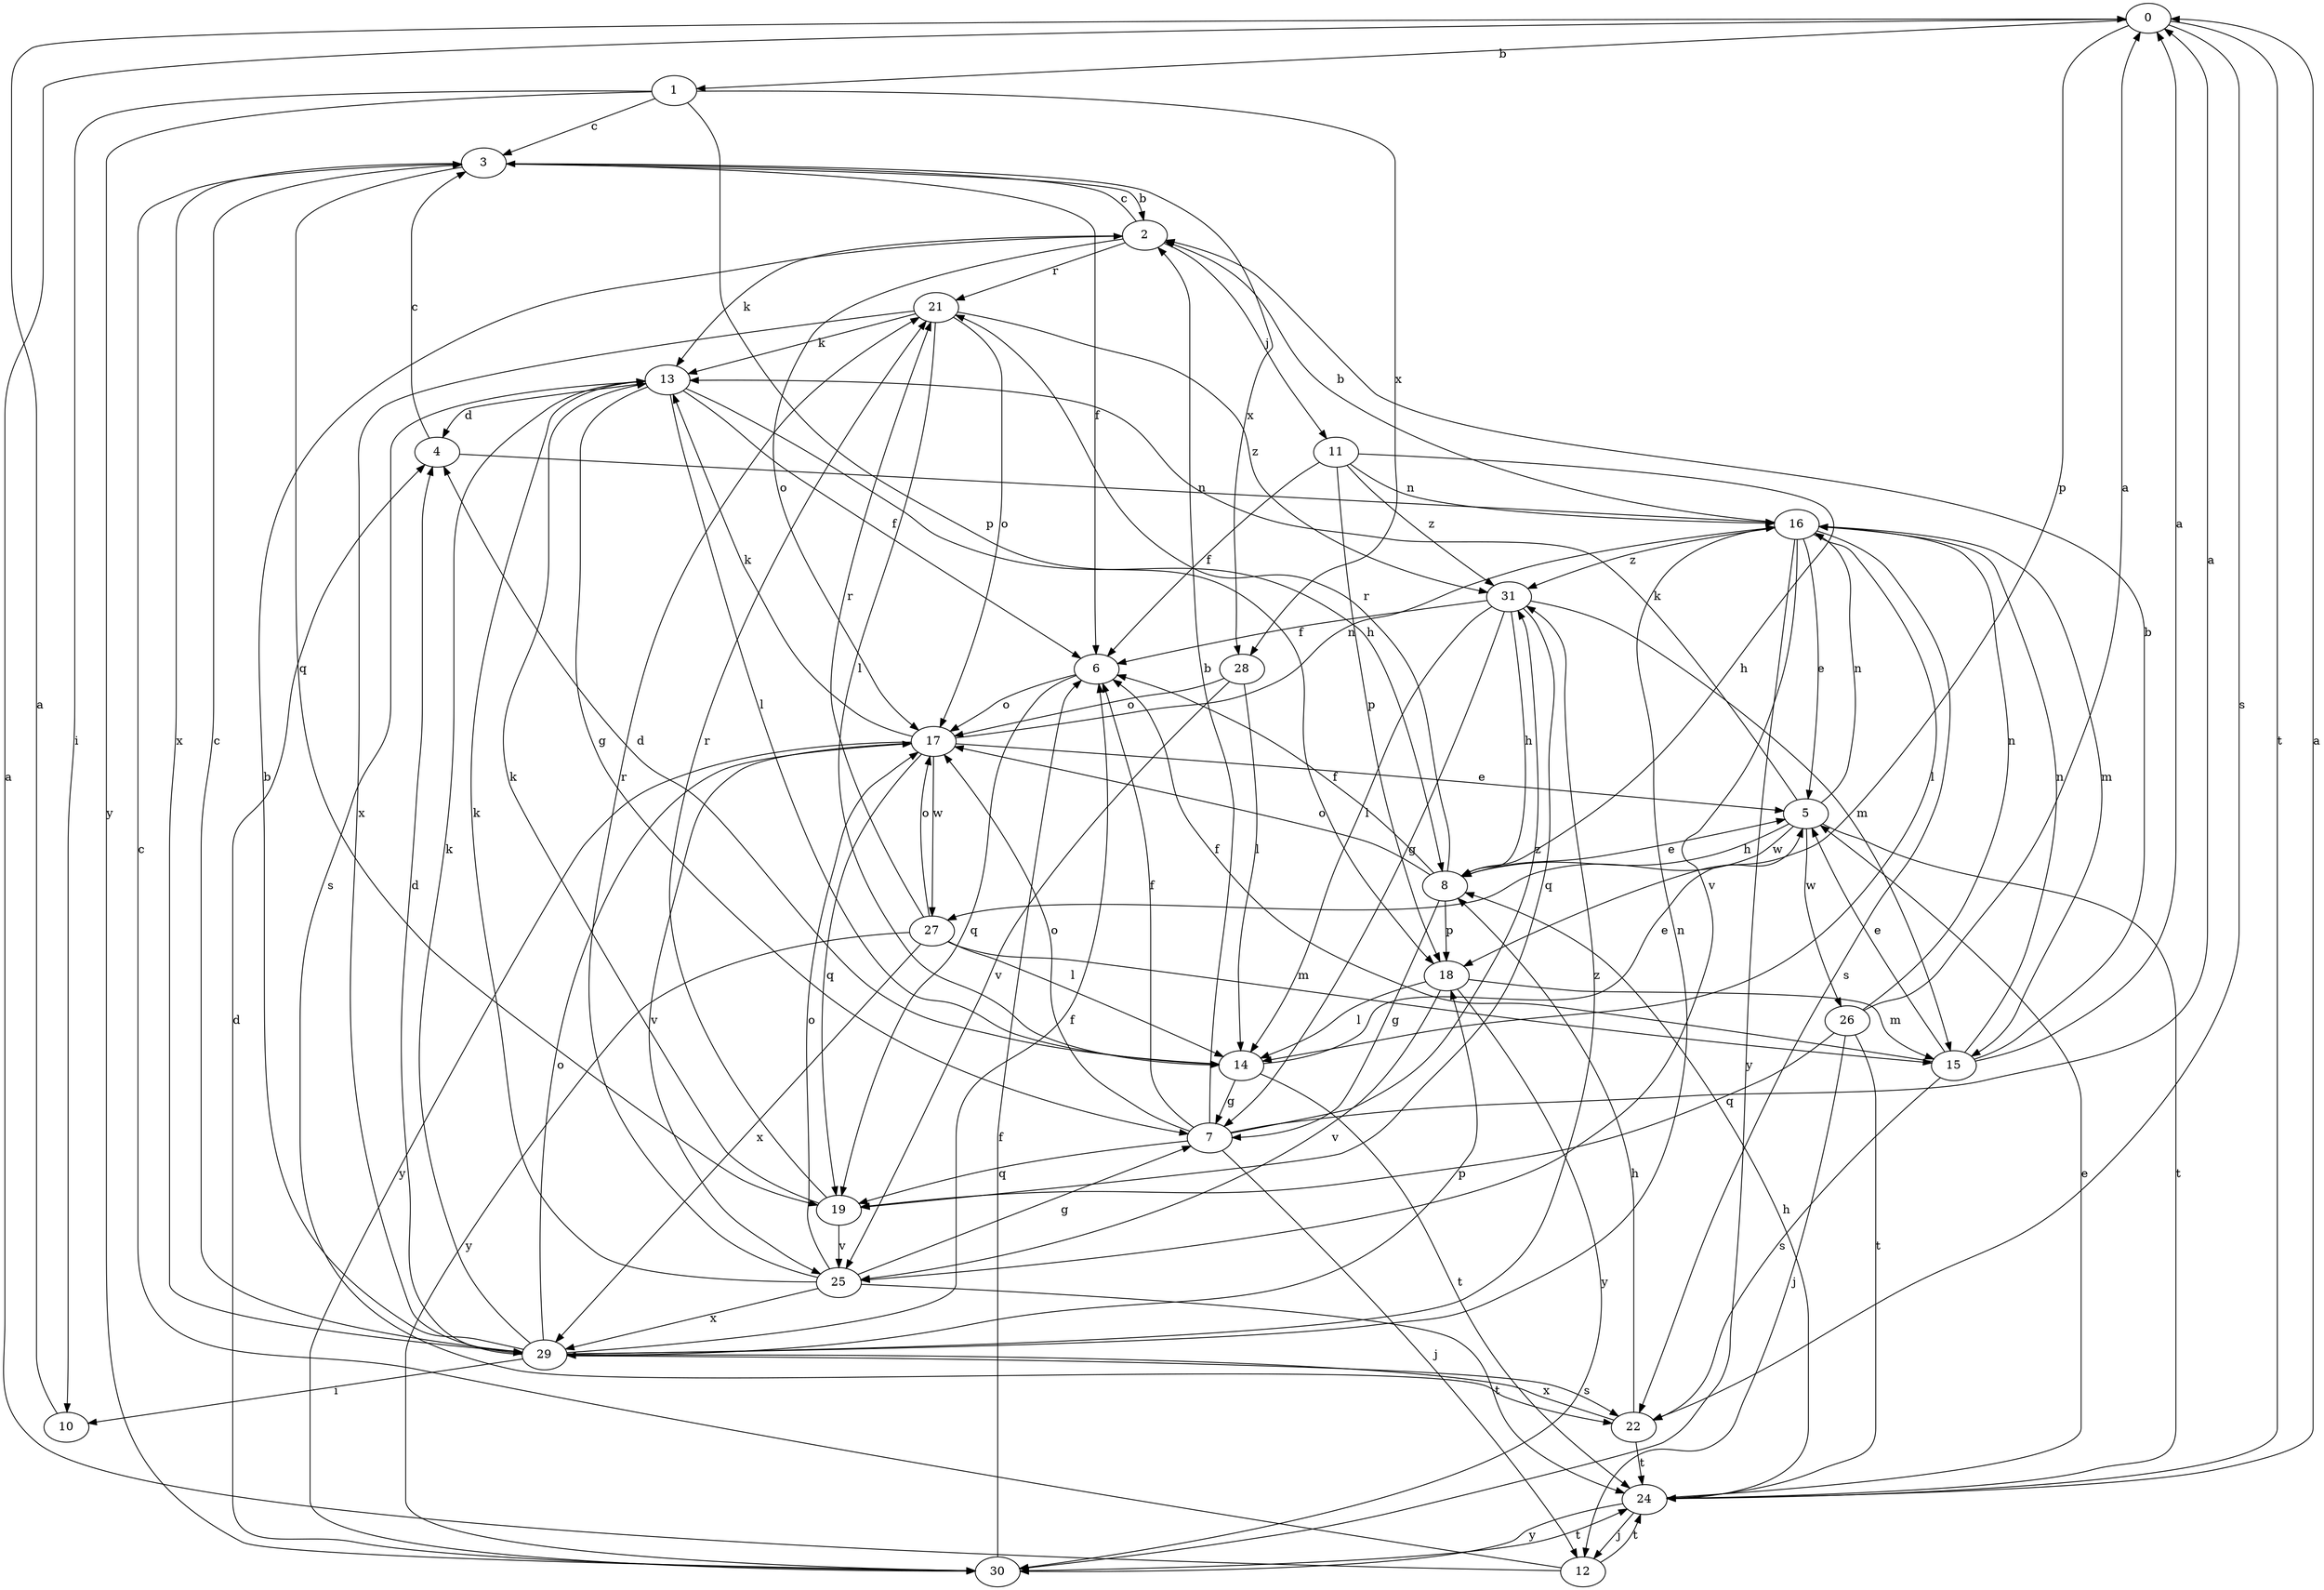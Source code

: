 strict digraph  {
0;
1;
2;
3;
4;
5;
6;
7;
8;
10;
11;
12;
13;
14;
15;
16;
17;
18;
19;
21;
22;
24;
25;
26;
27;
28;
29;
30;
31;
0 -> 1  [label=b];
0 -> 18  [label=p];
0 -> 22  [label=s];
0 -> 24  [label=t];
1 -> 3  [label=c];
1 -> 10  [label=i];
1 -> 18  [label=p];
1 -> 28  [label=x];
1 -> 30  [label=y];
2 -> 3  [label=c];
2 -> 11  [label=j];
2 -> 13  [label=k];
2 -> 17  [label=o];
2 -> 21  [label=r];
3 -> 2  [label=b];
3 -> 6  [label=f];
3 -> 19  [label=q];
3 -> 28  [label=x];
3 -> 29  [label=x];
4 -> 3  [label=c];
4 -> 16  [label=n];
5 -> 8  [label=h];
5 -> 13  [label=k];
5 -> 16  [label=n];
5 -> 24  [label=t];
5 -> 26  [label=w];
5 -> 27  [label=w];
6 -> 17  [label=o];
6 -> 19  [label=q];
7 -> 0  [label=a];
7 -> 2  [label=b];
7 -> 6  [label=f];
7 -> 12  [label=j];
7 -> 17  [label=o];
7 -> 19  [label=q];
7 -> 31  [label=z];
8 -> 5  [label=e];
8 -> 6  [label=f];
8 -> 7  [label=g];
8 -> 17  [label=o];
8 -> 18  [label=p];
8 -> 21  [label=r];
10 -> 0  [label=a];
11 -> 6  [label=f];
11 -> 8  [label=h];
11 -> 16  [label=n];
11 -> 18  [label=p];
11 -> 31  [label=z];
12 -> 0  [label=a];
12 -> 3  [label=c];
12 -> 24  [label=t];
13 -> 4  [label=d];
13 -> 6  [label=f];
13 -> 7  [label=g];
13 -> 8  [label=h];
13 -> 14  [label=l];
13 -> 22  [label=s];
14 -> 4  [label=d];
14 -> 5  [label=e];
14 -> 7  [label=g];
14 -> 24  [label=t];
15 -> 0  [label=a];
15 -> 2  [label=b];
15 -> 5  [label=e];
15 -> 6  [label=f];
15 -> 16  [label=n];
15 -> 22  [label=s];
16 -> 2  [label=b];
16 -> 5  [label=e];
16 -> 14  [label=l];
16 -> 15  [label=m];
16 -> 22  [label=s];
16 -> 25  [label=v];
16 -> 30  [label=y];
16 -> 31  [label=z];
17 -> 5  [label=e];
17 -> 13  [label=k];
17 -> 16  [label=n];
17 -> 19  [label=q];
17 -> 25  [label=v];
17 -> 27  [label=w];
17 -> 30  [label=y];
18 -> 14  [label=l];
18 -> 15  [label=m];
18 -> 25  [label=v];
18 -> 30  [label=y];
19 -> 13  [label=k];
19 -> 21  [label=r];
19 -> 25  [label=v];
21 -> 13  [label=k];
21 -> 14  [label=l];
21 -> 17  [label=o];
21 -> 29  [label=x];
21 -> 31  [label=z];
22 -> 8  [label=h];
22 -> 24  [label=t];
22 -> 29  [label=x];
24 -> 0  [label=a];
24 -> 5  [label=e];
24 -> 8  [label=h];
24 -> 12  [label=j];
24 -> 30  [label=y];
25 -> 7  [label=g];
25 -> 13  [label=k];
25 -> 17  [label=o];
25 -> 21  [label=r];
25 -> 24  [label=t];
25 -> 29  [label=x];
26 -> 0  [label=a];
26 -> 12  [label=j];
26 -> 16  [label=n];
26 -> 19  [label=q];
26 -> 24  [label=t];
27 -> 14  [label=l];
27 -> 15  [label=m];
27 -> 17  [label=o];
27 -> 21  [label=r];
27 -> 29  [label=x];
27 -> 30  [label=y];
28 -> 14  [label=l];
28 -> 17  [label=o];
28 -> 25  [label=v];
29 -> 2  [label=b];
29 -> 3  [label=c];
29 -> 4  [label=d];
29 -> 6  [label=f];
29 -> 10  [label=i];
29 -> 13  [label=k];
29 -> 16  [label=n];
29 -> 17  [label=o];
29 -> 18  [label=p];
29 -> 22  [label=s];
29 -> 31  [label=z];
30 -> 4  [label=d];
30 -> 6  [label=f];
30 -> 24  [label=t];
31 -> 6  [label=f];
31 -> 7  [label=g];
31 -> 8  [label=h];
31 -> 14  [label=l];
31 -> 15  [label=m];
31 -> 19  [label=q];
}
